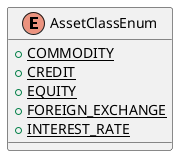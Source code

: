 @startuml

    enum AssetClassEnum [[AssetClassEnum.html]] {
        {static} +COMMODITY
        {static} +CREDIT
        {static} +EQUITY
        {static} +FOREIGN_EXCHANGE
        {static} +INTEREST_RATE
    }

@enduml
